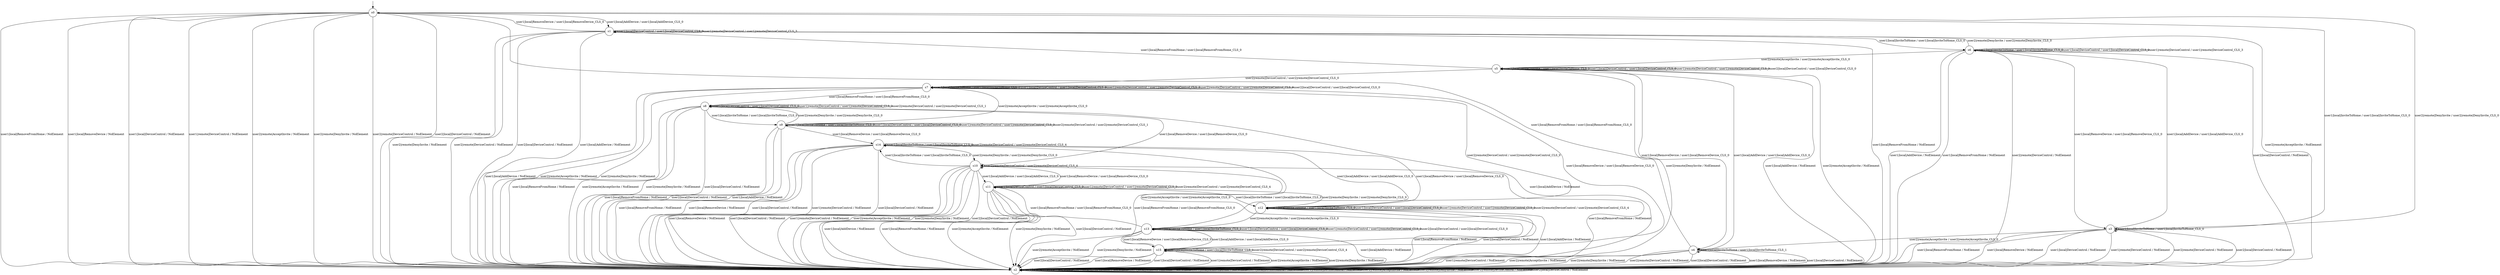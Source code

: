 digraph g {

	s0 [shape="circle" label="s0"];
	s1 [shape="circle" label="s1"];
	s2 [shape="circle" label="s2"];
	s3 [shape="circle" label="s3"];
	s4 [shape="circle" label="s4"];
	s5 [shape="circle" label="s5"];
	s6 [shape="circle" label="s6"];
	s7 [shape="circle" label="s7"];
	s8 [shape="circle" label="s8"];
	s9 [shape="circle" label="s9"];
	s10 [shape="circle" label="s10"];
	s11 [shape="circle" label="s11"];
	s12 [shape="circle" label="s12"];
	s13 [shape="circle" label="s13"];
	s14 [shape="circle" label="s14"];
	s15 [shape="circle" label="s15"];
	s0 -> s1 [label="user1|local|AddDevice / user1|local|AddDevice_CLS_0"];
	s0 -> s3 [label="user1|local|InviteToHome / user1|local|InviteToHome_CLS_0"];
	s0 -> s2 [label="user1|local|RemoveFromHome / NoElement"];
	s0 -> s2 [label="user1|local|RemoveDevice / NoElement"];
	s0 -> s2 [label="user1|local|DeviceControl / NoElement"];
	s0 -> s2 [label="user1|remote|DeviceControl / NoElement"];
	s0 -> s2 [label="user2|remote|AcceptInvite / NoElement"];
	s0 -> s2 [label="user2|remote|DenyInvite / NoElement"];
	s0 -> s2 [label="user2|remote|DeviceControl / NoElement"];
	s0 -> s2 [label="user2|local|DeviceControl / NoElement"];
	s1 -> s2 [label="user1|local|AddDevice / NoElement"];
	s1 -> s6 [label="user1|local|InviteToHome / user1|local|InviteToHome_CLS_0"];
	s1 -> s2 [label="user1|local|RemoveFromHome / NoElement"];
	s1 -> s0 [label="user1|local|RemoveDevice / user1|local|RemoveDevice_CLS_0"];
	s1 -> s1 [label="user1|local|DeviceControl / user1|local|DeviceControl_CLS_0"];
	s1 -> s1 [label="user1|remote|DeviceControl / user1|remote|DeviceControl_CLS_3"];
	s1 -> s2 [label="user2|remote|AcceptInvite / NoElement"];
	s1 -> s2 [label="user2|remote|DenyInvite / NoElement"];
	s1 -> s2 [label="user2|remote|DeviceControl / NoElement"];
	s1 -> s2 [label="user2|local|DeviceControl / NoElement"];
	s2 -> s2 [label="user1|local|AddDevice / NoElement"];
	s2 -> s2 [label="user1|local|InviteToHome / NoElement"];
	s2 -> s2 [label="user1|local|RemoveFromHome / NoElement"];
	s2 -> s2 [label="user1|local|RemoveDevice / NoElement"];
	s2 -> s2 [label="user1|local|DeviceControl / NoElement"];
	s2 -> s2 [label="user1|remote|DeviceControl / NoElement"];
	s2 -> s2 [label="user2|remote|AcceptInvite / NoElement"];
	s2 -> s2 [label="user2|remote|DenyInvite / NoElement"];
	s2 -> s2 [label="user2|remote|DeviceControl / NoElement"];
	s2 -> s2 [label="user2|local|DeviceControl / NoElement"];
	s3 -> s6 [label="user1|local|AddDevice / user1|local|AddDevice_CLS_0"];
	s3 -> s3 [label="user1|local|InviteToHome / user1|local|InviteToHome_CLS_0"];
	s3 -> s2 [label="user1|local|RemoveFromHome / NoElement"];
	s3 -> s2 [label="user1|local|RemoveDevice / NoElement"];
	s3 -> s2 [label="user1|local|DeviceControl / NoElement"];
	s3 -> s2 [label="user1|remote|DeviceControl / NoElement"];
	s3 -> s4 [label="user2|remote|AcceptInvite / user2|remote|AcceptInvite_CLS_0"];
	s3 -> s0 [label="user2|remote|DenyInvite / user2|remote|DenyInvite_CLS_0"];
	s3 -> s2 [label="user2|remote|DeviceControl / NoElement"];
	s3 -> s2 [label="user2|local|DeviceControl / NoElement"];
	s4 -> s5 [label="user1|local|AddDevice / user1|local|AddDevice_CLS_0"];
	s4 -> s4 [label="user1|local|InviteToHome / user1|local|InviteToHome_CLS_1"];
	s4 -> s0 [label="user1|local|RemoveFromHome / user1|local|RemoveFromHome_CLS_0"];
	s4 -> s2 [label="user1|local|RemoveDevice / NoElement"];
	s4 -> s2 [label="user1|local|DeviceControl / NoElement"];
	s4 -> s2 [label="user1|remote|DeviceControl / NoElement"];
	s4 -> s2 [label="user2|remote|AcceptInvite / NoElement"];
	s4 -> s2 [label="user2|remote|DenyInvite / NoElement"];
	s4 -> s2 [label="user2|remote|DeviceControl / NoElement"];
	s4 -> s2 [label="user2|local|DeviceControl / NoElement"];
	s5 -> s2 [label="user1|local|AddDevice / NoElement"];
	s5 -> s5 [label="user1|local|InviteToHome / user1|local|InviteToHome_CLS_1"];
	s5 -> s1 [label="user1|local|RemoveFromHome / user1|local|RemoveFromHome_CLS_0"];
	s5 -> s4 [label="user1|local|RemoveDevice / user1|local|RemoveDevice_CLS_0"];
	s5 -> s5 [label="user1|local|DeviceControl / user1|local|DeviceControl_CLS_0"];
	s5 -> s5 [label="user1|remote|DeviceControl / user1|remote|DeviceControl_CLS_3"];
	s5 -> s2 [label="user2|remote|AcceptInvite / NoElement"];
	s5 -> s2 [label="user2|remote|DenyInvite / NoElement"];
	s5 -> s7 [label="user2|remote|DeviceControl / user2|remote|DeviceControl_CLS_0"];
	s5 -> s5 [label="user2|local|DeviceControl / user2|local|DeviceControl_CLS_0"];
	s6 -> s2 [label="user1|local|AddDevice / NoElement"];
	s6 -> s6 [label="user1|local|InviteToHome / user1|local|InviteToHome_CLS_0"];
	s6 -> s2 [label="user1|local|RemoveFromHome / NoElement"];
	s6 -> s3 [label="user1|local|RemoveDevice / user1|local|RemoveDevice_CLS_0"];
	s6 -> s6 [label="user1|local|DeviceControl / user1|local|DeviceControl_CLS_0"];
	s6 -> s6 [label="user1|remote|DeviceControl / user1|remote|DeviceControl_CLS_3"];
	s6 -> s5 [label="user2|remote|AcceptInvite / user2|remote|AcceptInvite_CLS_0"];
	s6 -> s1 [label="user2|remote|DenyInvite / user2|remote|DenyInvite_CLS_0"];
	s6 -> s2 [label="user2|remote|DeviceControl / NoElement"];
	s6 -> s2 [label="user2|local|DeviceControl / NoElement"];
	s7 -> s2 [label="user1|local|AddDevice / NoElement"];
	s7 -> s7 [label="user1|local|InviteToHome / user1|local|InviteToHome_CLS_1"];
	s7 -> s8 [label="user1|local|RemoveFromHome / user1|local|RemoveFromHome_CLS_0"];
	s7 -> s15 [label="user1|local|RemoveDevice / user1|local|RemoveDevice_CLS_0"];
	s7 -> s7 [label="user1|local|DeviceControl / user1|local|DeviceControl_CLS_0"];
	s7 -> s7 [label="user1|remote|DeviceControl / user1|remote|DeviceControl_CLS_3"];
	s7 -> s2 [label="user2|remote|AcceptInvite / NoElement"];
	s7 -> s2 [label="user2|remote|DenyInvite / NoElement"];
	s7 -> s7 [label="user2|remote|DeviceControl / user2|remote|DeviceControl_CLS_0"];
	s7 -> s7 [label="user2|local|DeviceControl / user2|local|DeviceControl_CLS_0"];
	s8 -> s2 [label="user1|local|AddDevice / NoElement"];
	s8 -> s9 [label="user1|local|InviteToHome / user1|local|InviteToHome_CLS_0"];
	s8 -> s2 [label="user1|local|RemoveFromHome / NoElement"];
	s8 -> s10 [label="user1|local|RemoveDevice / user1|local|RemoveDevice_CLS_0"];
	s8 -> s8 [label="user1|local|DeviceControl / user1|local|DeviceControl_CLS_0"];
	s8 -> s8 [label="user1|remote|DeviceControl / user1|remote|DeviceControl_CLS_3"];
	s8 -> s2 [label="user2|remote|AcceptInvite / NoElement"];
	s8 -> s2 [label="user2|remote|DenyInvite / NoElement"];
	s8 -> s8 [label="user2|remote|DeviceControl / user2|remote|DeviceControl_CLS_1"];
	s8 -> s2 [label="user2|local|DeviceControl / NoElement"];
	s9 -> s2 [label="user1|local|AddDevice / NoElement"];
	s9 -> s9 [label="user1|local|InviteToHome / user1|local|InviteToHome_CLS_0"];
	s9 -> s2 [label="user1|local|RemoveFromHome / NoElement"];
	s9 -> s14 [label="user1|local|RemoveDevice / user1|local|RemoveDevice_CLS_0"];
	s9 -> s9 [label="user1|local|DeviceControl / user1|local|DeviceControl_CLS_0"];
	s9 -> s9 [label="user1|remote|DeviceControl / user1|remote|DeviceControl_CLS_3"];
	s9 -> s7 [label="user2|remote|AcceptInvite / user2|remote|AcceptInvite_CLS_0"];
	s9 -> s8 [label="user2|remote|DenyInvite / user2|remote|DenyInvite_CLS_0"];
	s9 -> s9 [label="user2|remote|DeviceControl / user2|remote|DeviceControl_CLS_1"];
	s9 -> s2 [label="user2|local|DeviceControl / NoElement"];
	s10 -> s11 [label="user1|local|AddDevice / user1|local|AddDevice_CLS_0"];
	s10 -> s14 [label="user1|local|InviteToHome / user1|local|InviteToHome_CLS_0"];
	s10 -> s2 [label="user1|local|RemoveFromHome / NoElement"];
	s10 -> s2 [label="user1|local|RemoveDevice / NoElement"];
	s10 -> s2 [label="user1|local|DeviceControl / NoElement"];
	s10 -> s2 [label="user1|remote|DeviceControl / NoElement"];
	s10 -> s2 [label="user2|remote|AcceptInvite / NoElement"];
	s10 -> s2 [label="user2|remote|DenyInvite / NoElement"];
	s10 -> s10 [label="user2|remote|DeviceControl / user2|remote|DeviceControl_CLS_4"];
	s10 -> s2 [label="user2|local|DeviceControl / NoElement"];
	s11 -> s2 [label="user1|local|AddDevice / NoElement"];
	s11 -> s12 [label="user1|local|InviteToHome / user1|local|InviteToHome_CLS_0"];
	s11 -> s2 [label="user1|local|RemoveFromHome / NoElement"];
	s11 -> s10 [label="user1|local|RemoveDevice / user1|local|RemoveDevice_CLS_0"];
	s11 -> s11 [label="user1|local|DeviceControl / user1|local|DeviceControl_CLS_0"];
	s11 -> s11 [label="user1|remote|DeviceControl / user1|remote|DeviceControl_CLS_3"];
	s11 -> s2 [label="user2|remote|AcceptInvite / NoElement"];
	s11 -> s2 [label="user2|remote|DenyInvite / NoElement"];
	s11 -> s11 [label="user2|remote|DeviceControl / user2|remote|DeviceControl_CLS_4"];
	s11 -> s2 [label="user2|local|DeviceControl / NoElement"];
	s12 -> s2 [label="user1|local|AddDevice / NoElement"];
	s12 -> s12 [label="user1|local|InviteToHome / user1|local|InviteToHome_CLS_0"];
	s12 -> s2 [label="user1|local|RemoveFromHome / NoElement"];
	s12 -> s14 [label="user1|local|RemoveDevice / user1|local|RemoveDevice_CLS_0"];
	s12 -> s12 [label="user1|local|DeviceControl / user1|local|DeviceControl_CLS_0"];
	s12 -> s12 [label="user1|remote|DeviceControl / user1|remote|DeviceControl_CLS_3"];
	s12 -> s13 [label="user2|remote|AcceptInvite / user2|remote|AcceptInvite_CLS_0"];
	s12 -> s11 [label="user2|remote|DenyInvite / user2|remote|DenyInvite_CLS_0"];
	s12 -> s12 [label="user2|remote|DeviceControl / user2|remote|DeviceControl_CLS_4"];
	s12 -> s2 [label="user2|local|DeviceControl / NoElement"];
	s13 -> s2 [label="user1|local|AddDevice / NoElement"];
	s13 -> s13 [label="user1|local|InviteToHome / user1|local|InviteToHome_CLS_1"];
	s13 -> s11 [label="user1|local|RemoveFromHome / user1|local|RemoveFromHome_CLS_0"];
	s13 -> s15 [label="user1|local|RemoveDevice / user1|local|RemoveDevice_CLS_0"];
	s13 -> s13 [label="user1|local|DeviceControl / user1|local|DeviceControl_CLS_0"];
	s13 -> s13 [label="user1|remote|DeviceControl / user1|remote|DeviceControl_CLS_3"];
	s13 -> s2 [label="user2|remote|AcceptInvite / NoElement"];
	s13 -> s2 [label="user2|remote|DenyInvite / NoElement"];
	s13 -> s7 [label="user2|remote|DeviceControl / user2|remote|DeviceControl_CLS_0"];
	s13 -> s13 [label="user2|local|DeviceControl / user2|local|DeviceControl_CLS_0"];
	s14 -> s12 [label="user1|local|AddDevice / user1|local|AddDevice_CLS_0"];
	s14 -> s14 [label="user1|local|InviteToHome / user1|local|InviteToHome_CLS_0"];
	s14 -> s2 [label="user1|local|RemoveFromHome / NoElement"];
	s14 -> s2 [label="user1|local|RemoveDevice / NoElement"];
	s14 -> s2 [label="user1|local|DeviceControl / NoElement"];
	s14 -> s2 [label="user1|remote|DeviceControl / NoElement"];
	s14 -> s15 [label="user2|remote|AcceptInvite / user2|remote|AcceptInvite_CLS_0"];
	s14 -> s10 [label="user2|remote|DenyInvite / user2|remote|DenyInvite_CLS_0"];
	s14 -> s14 [label="user2|remote|DeviceControl / user2|remote|DeviceControl_CLS_4"];
	s14 -> s2 [label="user2|local|DeviceControl / NoElement"];
	s15 -> s13 [label="user1|local|AddDevice / user1|local|AddDevice_CLS_0"];
	s15 -> s15 [label="user1|local|InviteToHome / user1|local|InviteToHome_CLS_1"];
	s15 -> s10 [label="user1|local|RemoveFromHome / user1|local|RemoveFromHome_CLS_0"];
	s15 -> s2 [label="user1|local|RemoveDevice / NoElement"];
	s15 -> s2 [label="user1|local|DeviceControl / NoElement"];
	s15 -> s2 [label="user1|remote|DeviceControl / NoElement"];
	s15 -> s2 [label="user2|remote|AcceptInvite / NoElement"];
	s15 -> s2 [label="user2|remote|DenyInvite / NoElement"];
	s15 -> s15 [label="user2|remote|DeviceControl / user2|remote|DeviceControl_CLS_4"];
	s15 -> s2 [label="user2|local|DeviceControl / NoElement"];

__start0 [label="" shape="none" width="0" height="0"];
__start0 -> s0;

}
